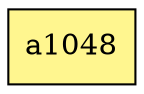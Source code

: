 digraph G {
rankdir=BT;ranksep="2.0";
"a1048" [shape=record,fillcolor=khaki1,style=filled,label="{a1048}"];
}